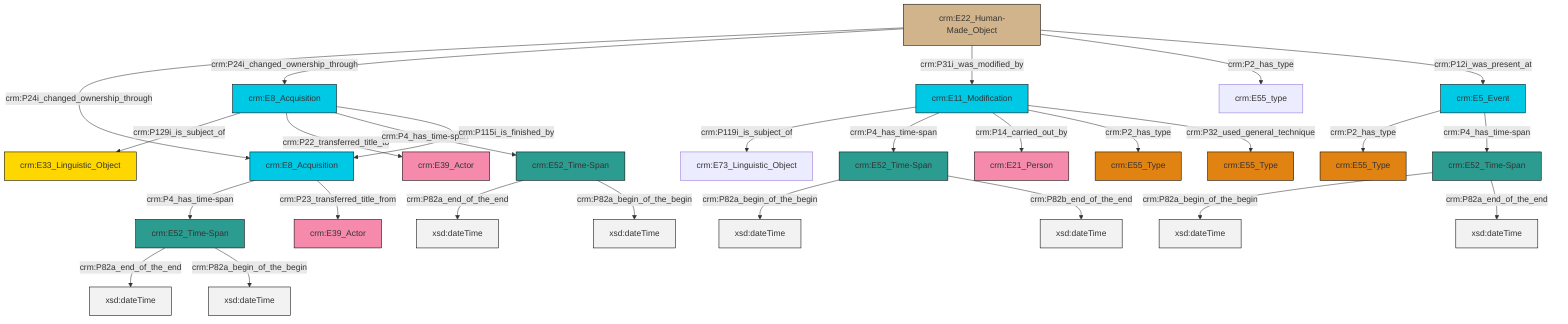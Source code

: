 graph TD
classDef Literal fill:#f2f2f2,stroke:#000000;
classDef CRM_Entity fill:#FFFFFF,stroke:#000000;
classDef Temporal_Entity fill:#00C9E6, stroke:#000000;
classDef Type fill:#E18312, stroke:#000000;
classDef Time-Span fill:#2C9C91, stroke:#000000;
classDef Appellation fill:#FFEB7F, stroke:#000000;
classDef Place fill:#008836, stroke:#000000;
classDef Persistent_Item fill:#B266B2, stroke:#000000;
classDef Conceptual_Object fill:#FFD700, stroke:#000000;
classDef Physical_Thing fill:#D2B48C, stroke:#000000;
classDef Actor fill:#f58aad, stroke:#000000;
classDef PC_Classes fill:#4ce600, stroke:#000000;
classDef Multi fill:#cccccc,stroke:#000000;

0["crm:E8_Acquisition"]:::Temporal_Entity -->|crm:P4_has_time-span| 1["crm:E52_Time-Span"]:::Time-Span
2["crm:E8_Acquisition"]:::Temporal_Entity -->|crm:P129i_is_subject_of| 3["crm:E33_Linguistic_Object"]:::Conceptual_Object
10["crm:E52_Time-Span"]:::Time-Span -->|crm:P82a_begin_of_the_begin| 11[xsd:dateTime]:::Literal
12["crm:E22_Human-Made_Object"]:::Physical_Thing -->|crm:P24i_changed_ownership_through| 0["crm:E8_Acquisition"]:::Temporal_Entity
2["crm:E8_Acquisition"]:::Temporal_Entity -->|crm:P22_transferred_title_to| 4["crm:E39_Actor"]:::Actor
12["crm:E22_Human-Made_Object"]:::Physical_Thing -->|crm:P24i_changed_ownership_through| 2["crm:E8_Acquisition"]:::Temporal_Entity
13["crm:E52_Time-Span"]:::Time-Span -->|crm:P82a_begin_of_the_begin| 19[xsd:dateTime]:::Literal
10["crm:E52_Time-Span"]:::Time-Span -->|crm:P82a_end_of_the_end| 22[xsd:dateTime]:::Literal
12["crm:E22_Human-Made_Object"]:::Physical_Thing -->|crm:P31i_was_modified_by| 23["crm:E11_Modification"]:::Temporal_Entity
23["crm:E11_Modification"]:::Temporal_Entity -->|crm:P119i_is_subject_of| 26["crm:E73_Linguistic_Object"]:::Default
17["crm:E5_Event"]:::Temporal_Entity -->|crm:P2_has_type| 27["crm:E55_Type"]:::Type
24["crm:E52_Time-Span"]:::Time-Span -->|crm:P82a_end_of_the_end| 28[xsd:dateTime]:::Literal
2["crm:E8_Acquisition"]:::Temporal_Entity -->|crm:P4_has_time-span| 24["crm:E52_Time-Span"]:::Time-Span
13["crm:E52_Time-Span"]:::Time-Span -->|crm:P82b_end_of_the_end| 32[xsd:dateTime]:::Literal
23["crm:E11_Modification"]:::Temporal_Entity -->|crm:P4_has_time-span| 13["crm:E52_Time-Span"]:::Time-Span
23["crm:E11_Modification"]:::Temporal_Entity -->|crm:P14_carried_out_by| 20["crm:E21_Person"]:::Actor
23["crm:E11_Modification"]:::Temporal_Entity -->|crm:P2_has_type| 8["crm:E55_Type"]:::Type
23["crm:E11_Modification"]:::Temporal_Entity -->|crm:P32_used_general_technique| 36["crm:E55_Type"]:::Type
24["crm:E52_Time-Span"]:::Time-Span -->|crm:P82a_begin_of_the_begin| 38[xsd:dateTime]:::Literal
0["crm:E8_Acquisition"]:::Temporal_Entity -->|crm:P23_transferred_title_from| 30["crm:E39_Actor"]:::Actor
1["crm:E52_Time-Span"]:::Time-Span -->|crm:P82a_end_of_the_end| 39[xsd:dateTime]:::Literal
17["crm:E5_Event"]:::Temporal_Entity -->|crm:P4_has_time-span| 10["crm:E52_Time-Span"]:::Time-Span
12["crm:E22_Human-Made_Object"]:::Physical_Thing -->|crm:P2_has_type| 6["crm:E55_type"]:::Default
12["crm:E22_Human-Made_Object"]:::Physical_Thing -->|crm:P12i_was_present_at| 17["crm:E5_Event"]:::Temporal_Entity
2["crm:E8_Acquisition"]:::Temporal_Entity -->|crm:P115i_is_finished_by| 0["crm:E8_Acquisition"]:::Temporal_Entity
1["crm:E52_Time-Span"]:::Time-Span -->|crm:P82a_begin_of_the_begin| 43[xsd:dateTime]:::Literal